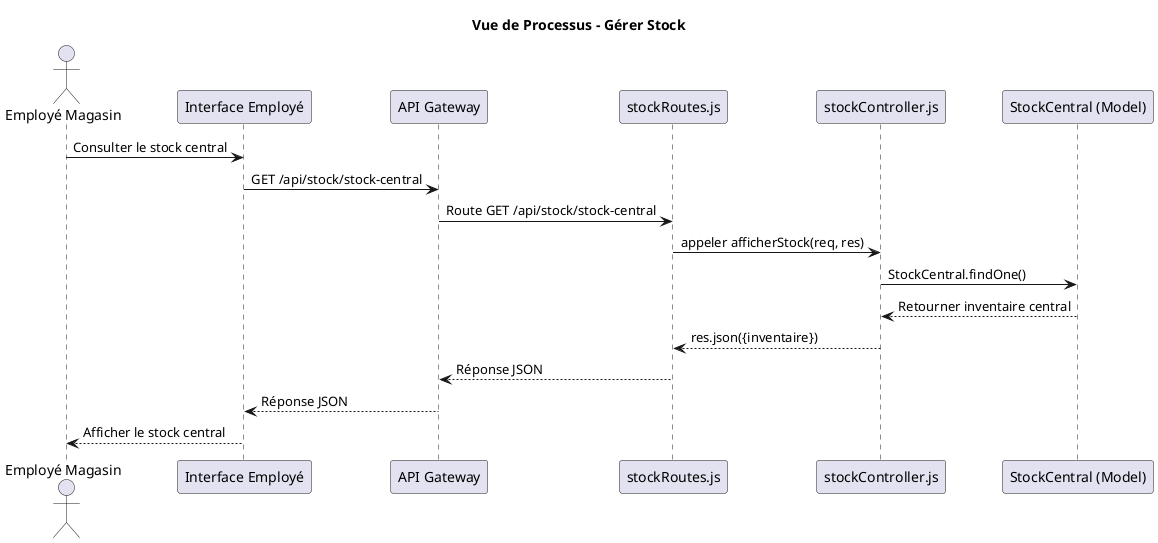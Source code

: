 @startuml vue_processus_gerer_stock
title Vue de Processus - Gérer Stock

actor "Employé Magasin" as EM
participant "Interface Employé" as IE
participant "API Gateway" as AG
participant "stockRoutes.js" as SR
participant "stockController.js" as SC
participant "StockCentral (Model)" as SM

EM -> IE : Consulter le stock central
IE -> AG : GET /api/stock/stock-central
AG -> SR : Route GET /api/stock/stock-central
SR -> SC : appeler afficherStock(req, res)
SC -> SM : StockCentral.findOne()
SM --> SC : Retourner inventaire central
SC --> SR : res.json({inventaire})
SR --> AG : Réponse JSON
AG --> IE : Réponse JSON
IE --> EM : Afficher le stock central

@enduml 